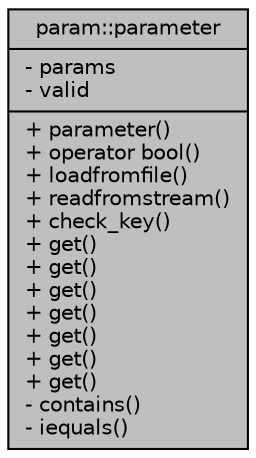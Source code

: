 digraph "param::parameter"
{
 // LATEX_PDF_SIZE
  edge [fontname="Helvetica",fontsize="10",labelfontname="Helvetica",labelfontsize="10"];
  node [fontname="Helvetica",fontsize="10",shape=record];
  Node1 [label="{param::parameter\n|- params\l- valid\l|+ parameter()\l+ operator bool()\l+ loadfromfile()\l+ readfromstream()\l+ check_key()\l+ get()\l+ get()\l+ get()\l+ get()\l+ get()\l+ get()\l+ get()\l- contains()\l- iequals()\l}",height=0.2,width=0.4,color="black", fillcolor="grey75", style="filled", fontcolor="black",tooltip=" "];
}

